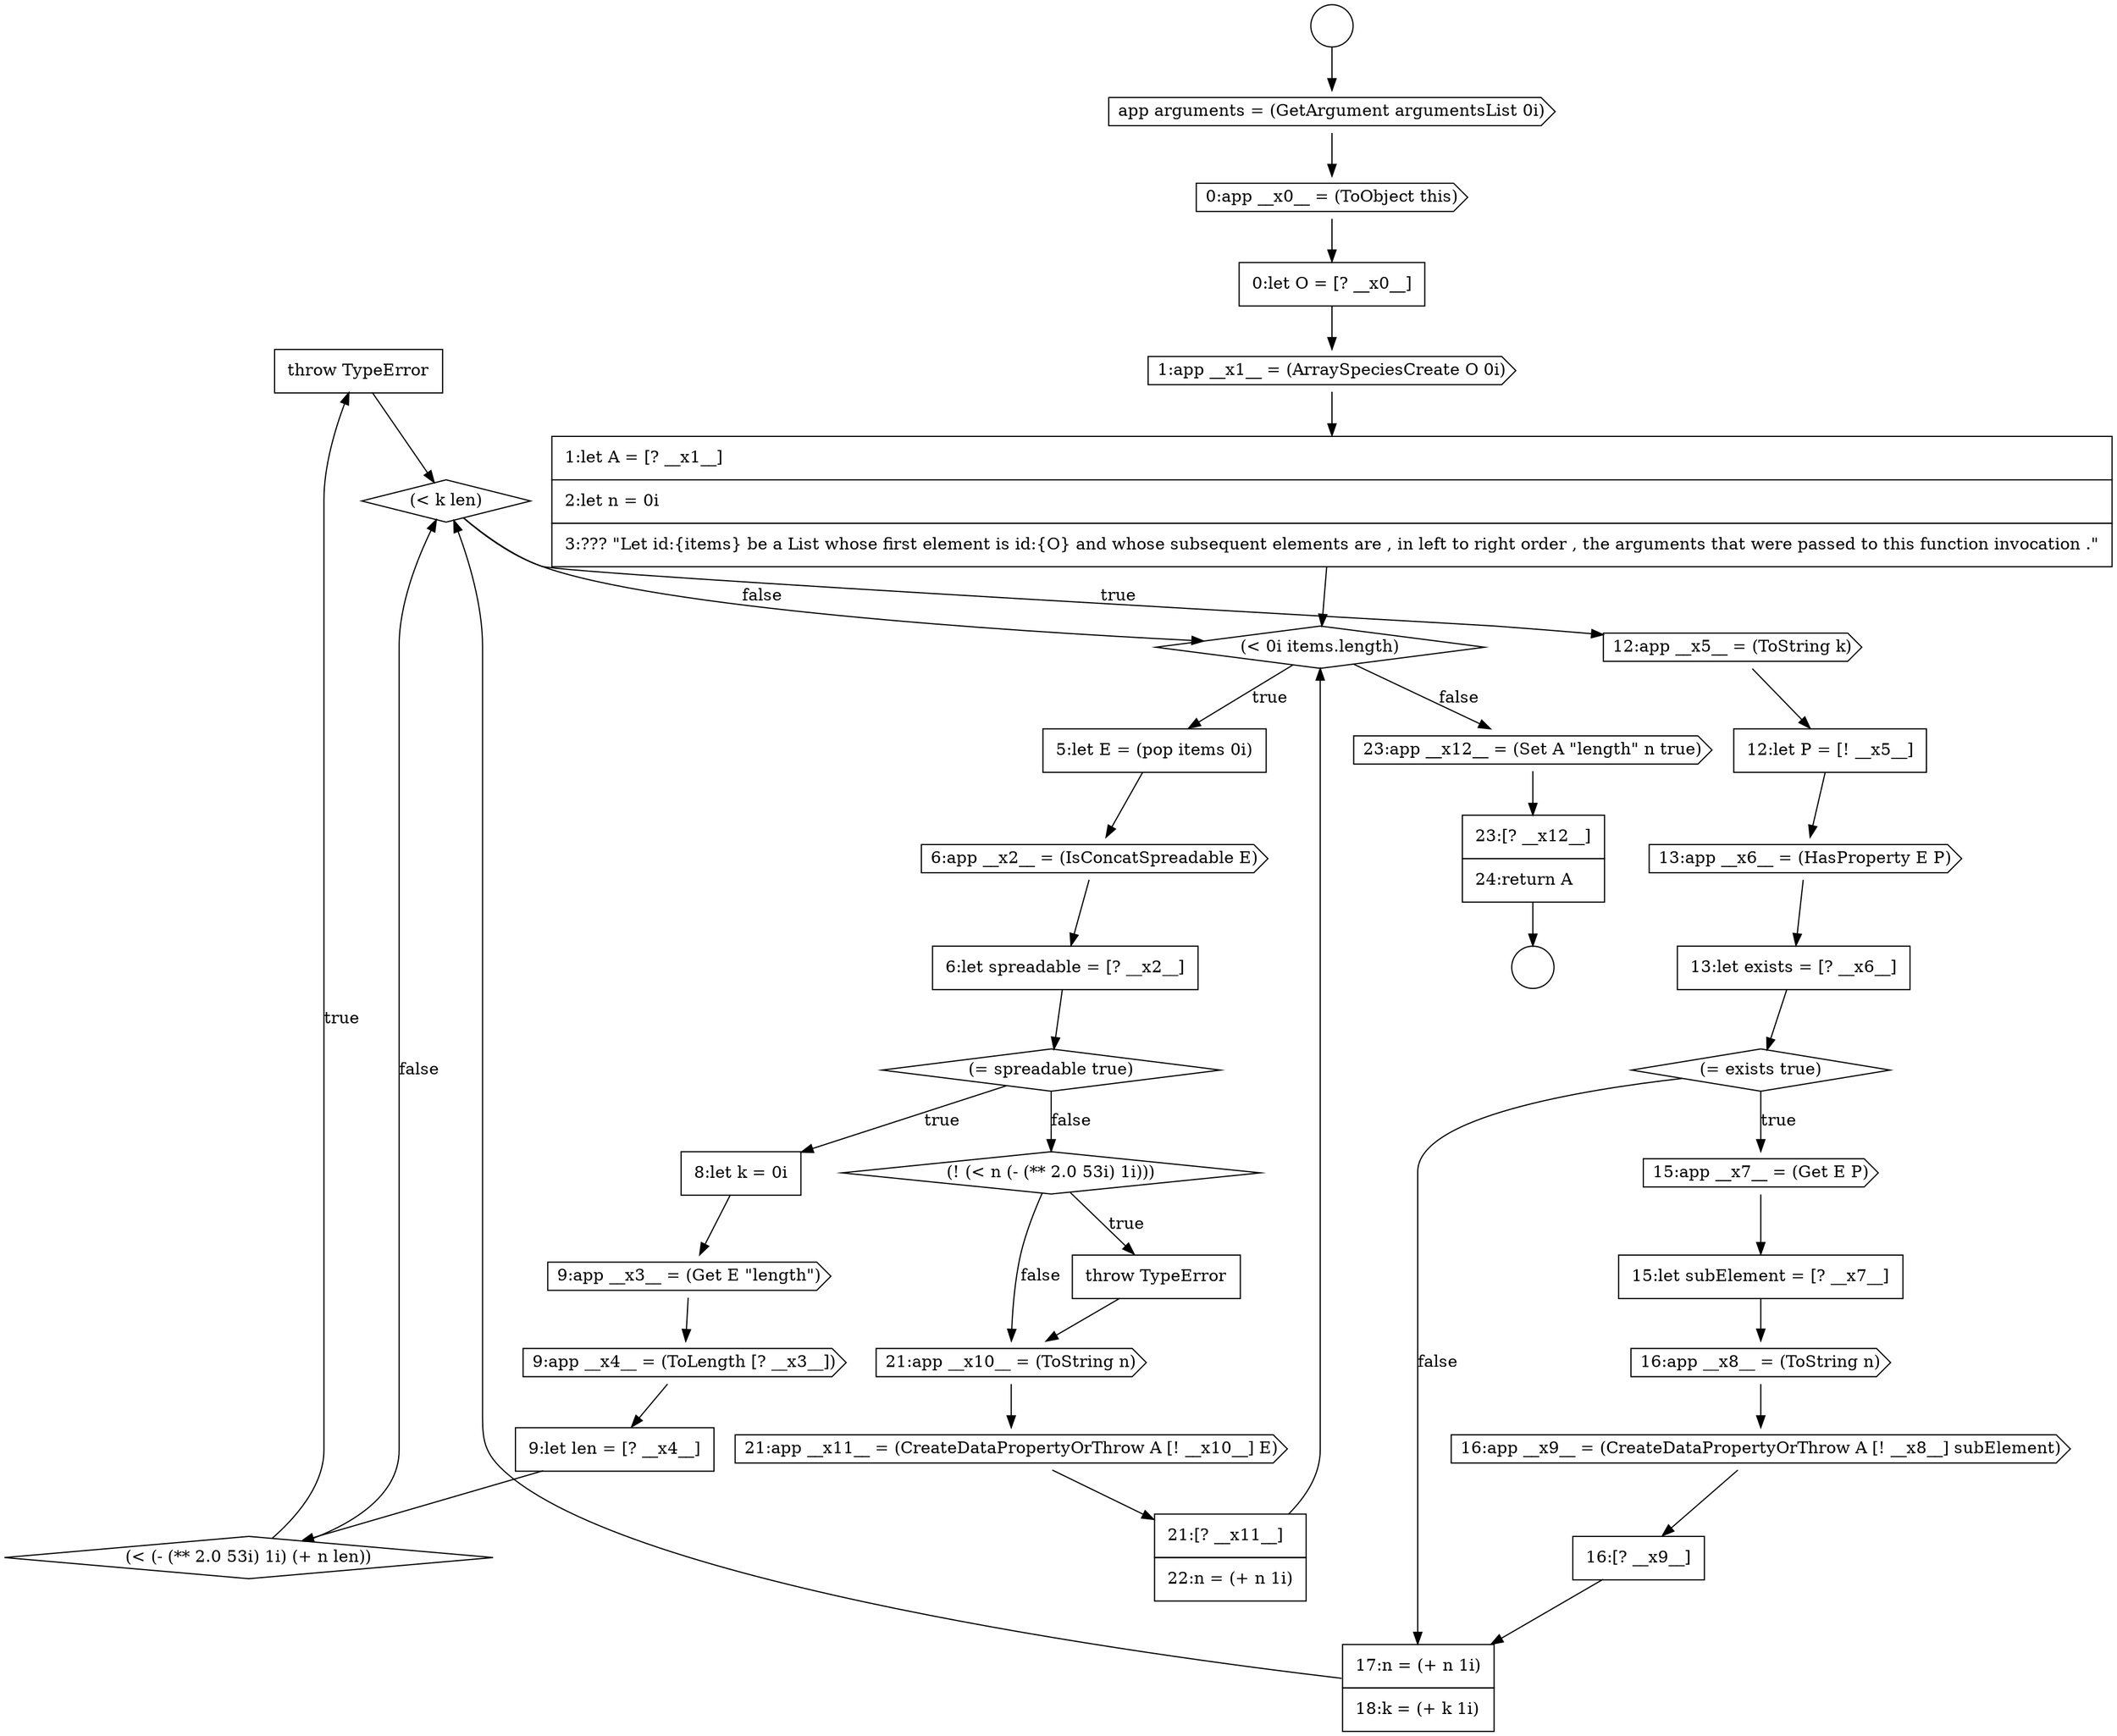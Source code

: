 digraph {
  node14552 [shape=none, margin=0, label=<<font color="black">
    <table border="0" cellborder="1" cellspacing="0" cellpadding="10">
      <tr><td align="left">throw TypeError</td></tr>
    </table>
  </font>> color="black" fillcolor="white" style=filled]
  node14564 [shape=none, margin=0, label=<<font color="black">
    <table border="0" cellborder="1" cellspacing="0" cellpadding="10">
      <tr><td align="left">17:n = (+ n 1i)</td></tr>
      <tr><td align="left">18:k = (+ k 1i)</td></tr>
    </table>
  </font>> color="black" fillcolor="white" style=filled]
  node14547 [shape=none, margin=0, label=<<font color="black">
    <table border="0" cellborder="1" cellspacing="0" cellpadding="10">
      <tr><td align="left">8:let k = 0i</td></tr>
    </table>
  </font>> color="black" fillcolor="white" style=filled]
  node14548 [shape=cds, label=<<font color="black">9:app __x3__ = (Get E &quot;length&quot;)</font>> color="black" fillcolor="white" style=filled]
  node14544 [shape=cds, label=<<font color="black">6:app __x2__ = (IsConcatSpreadable E)</font>> color="black" fillcolor="white" style=filled]
  node14549 [shape=cds, label=<<font color="black">9:app __x4__ = (ToLength [? __x3__])</font>> color="black" fillcolor="white" style=filled]
  node14535 [shape=circle label=" " color="black" fillcolor="white" style=filled]
  node14539 [shape=none, margin=0, label=<<font color="black">
    <table border="0" cellborder="1" cellspacing="0" cellpadding="10">
      <tr><td align="left">0:let O = [? __x0__]</td></tr>
    </table>
  </font>> color="black" fillcolor="white" style=filled]
  node14560 [shape=none, margin=0, label=<<font color="black">
    <table border="0" cellborder="1" cellspacing="0" cellpadding="10">
      <tr><td align="left">15:let subElement = [? __x7__]</td></tr>
    </table>
  </font>> color="black" fillcolor="white" style=filled]
  node14568 [shape=cds, label=<<font color="black">21:app __x11__ = (CreateDataPropertyOrThrow A [! __x10__] E)</font>> color="black" fillcolor="white" style=filled]
  node14570 [shape=cds, label=<<font color="black">23:app __x12__ = (Set A &quot;length&quot; n true)</font>> color="black" fillcolor="white" style=filled]
  node14538 [shape=cds, label=<<font color="black">0:app __x0__ = (ToObject this)</font>> color="black" fillcolor="white" style=filled]
  node14559 [shape=cds, label=<<font color="black">15:app __x7__ = (Get E P)</font>> color="black" fillcolor="white" style=filled]
  node14553 [shape=diamond, label=<<font color="black">(&lt; k len)</font>> color="black" fillcolor="white" style=filled]
  node14542 [shape=diamond, label=<<font color="black">(&lt; 0i items.length)</font>> color="black" fillcolor="white" style=filled]
  node14569 [shape=none, margin=0, label=<<font color="black">
    <table border="0" cellborder="1" cellspacing="0" cellpadding="10">
      <tr><td align="left">21:[? __x11__]</td></tr>
      <tr><td align="left">22:n = (+ n 1i)</td></tr>
    </table>
  </font>> color="black" fillcolor="white" style=filled]
  node14558 [shape=diamond, label=<<font color="black">(= exists true)</font>> color="black" fillcolor="white" style=filled]
  node14537 [shape=cds, label=<<font color="black">app arguments = (GetArgument argumentsList 0i)</font>> color="black" fillcolor="white" style=filled]
  node14541 [shape=none, margin=0, label=<<font color="black">
    <table border="0" cellborder="1" cellspacing="0" cellpadding="10">
      <tr><td align="left">1:let A = [? __x1__]</td></tr>
      <tr><td align="left">2:let n = 0i</td></tr>
      <tr><td align="left">3:??? &quot;Let id:{items} be a List whose first element is id:{O} and whose subsequent elements are , in left to right order , the arguments that were passed to this function invocation .&quot;</td></tr>
    </table>
  </font>> color="black" fillcolor="white" style=filled]
  node14556 [shape=cds, label=<<font color="black">13:app __x6__ = (HasProperty E P)</font>> color="black" fillcolor="white" style=filled]
  node14565 [shape=diamond, label=<<font color="black">(! (&lt; n (- (** 2.0 53i) 1i)))</font>> color="black" fillcolor="white" style=filled]
  node14566 [shape=none, margin=0, label=<<font color="black">
    <table border="0" cellborder="1" cellspacing="0" cellpadding="10">
      <tr><td align="left">throw TypeError</td></tr>
    </table>
  </font>> color="black" fillcolor="white" style=filled]
  node14561 [shape=cds, label=<<font color="black">16:app __x8__ = (ToString n)</font>> color="black" fillcolor="white" style=filled]
  node14540 [shape=cds, label=<<font color="black">1:app __x1__ = (ArraySpeciesCreate O 0i)</font>> color="black" fillcolor="white" style=filled]
  node14555 [shape=none, margin=0, label=<<font color="black">
    <table border="0" cellborder="1" cellspacing="0" cellpadding="10">
      <tr><td align="left">12:let P = [! __x5__]</td></tr>
    </table>
  </font>> color="black" fillcolor="white" style=filled]
  node14562 [shape=cds, label=<<font color="black">16:app __x9__ = (CreateDataPropertyOrThrow A [! __x8__] subElement)</font>> color="black" fillcolor="white" style=filled]
  node14557 [shape=none, margin=0, label=<<font color="black">
    <table border="0" cellborder="1" cellspacing="0" cellpadding="10">
      <tr><td align="left">13:let exists = [? __x6__]</td></tr>
    </table>
  </font>> color="black" fillcolor="white" style=filled]
  node14550 [shape=none, margin=0, label=<<font color="black">
    <table border="0" cellborder="1" cellspacing="0" cellpadding="10">
      <tr><td align="left">9:let len = [? __x4__]</td></tr>
    </table>
  </font>> color="black" fillcolor="white" style=filled]
  node14545 [shape=none, margin=0, label=<<font color="black">
    <table border="0" cellborder="1" cellspacing="0" cellpadding="10">
      <tr><td align="left">6:let spreadable = [? __x2__]</td></tr>
    </table>
  </font>> color="black" fillcolor="white" style=filled]
  node14567 [shape=cds, label=<<font color="black">21:app __x10__ = (ToString n)</font>> color="black" fillcolor="white" style=filled]
  node14554 [shape=cds, label=<<font color="black">12:app __x5__ = (ToString k)</font>> color="black" fillcolor="white" style=filled]
  node14543 [shape=none, margin=0, label=<<font color="black">
    <table border="0" cellborder="1" cellspacing="0" cellpadding="10">
      <tr><td align="left">5:let E = (pop items 0i)</td></tr>
    </table>
  </font>> color="black" fillcolor="white" style=filled]
  node14571 [shape=none, margin=0, label=<<font color="black">
    <table border="0" cellborder="1" cellspacing="0" cellpadding="10">
      <tr><td align="left">23:[? __x12__]</td></tr>
      <tr><td align="left">24:return A</td></tr>
    </table>
  </font>> color="black" fillcolor="white" style=filled]
  node14536 [shape=circle label=" " color="black" fillcolor="white" style=filled]
  node14551 [shape=diamond, label=<<font color="black">(&lt; (- (** 2.0 53i) 1i) (+ n len))</font>> color="black" fillcolor="white" style=filled]
  node14546 [shape=diamond, label=<<font color="black">(= spreadable true)</font>> color="black" fillcolor="white" style=filled]
  node14563 [shape=none, margin=0, label=<<font color="black">
    <table border="0" cellborder="1" cellspacing="0" cellpadding="10">
      <tr><td align="left">16:[? __x9__]</td></tr>
    </table>
  </font>> color="black" fillcolor="white" style=filled]
  node14560 -> node14561 [ color="black"]
  node14559 -> node14560 [ color="black"]
  node14571 -> node14536 [ color="black"]
  node14546 -> node14547 [label=<<font color="black">true</font>> color="black"]
  node14546 -> node14565 [label=<<font color="black">false</font>> color="black"]
  node14543 -> node14544 [ color="black"]
  node14538 -> node14539 [ color="black"]
  node14561 -> node14562 [ color="black"]
  node14553 -> node14554 [label=<<font color="black">true</font>> color="black"]
  node14553 -> node14542 [label=<<font color="black">false</font>> color="black"]
  node14555 -> node14556 [ color="black"]
  node14570 -> node14571 [ color="black"]
  node14567 -> node14568 [ color="black"]
  node14569 -> node14542 [ color="black"]
  node14563 -> node14564 [ color="black"]
  node14552 -> node14553 [ color="black"]
  node14539 -> node14540 [ color="black"]
  node14548 -> node14549 [ color="black"]
  node14557 -> node14558 [ color="black"]
  node14554 -> node14555 [ color="black"]
  node14568 -> node14569 [ color="black"]
  node14550 -> node14551 [ color="black"]
  node14547 -> node14548 [ color="black"]
  node14540 -> node14541 [ color="black"]
  node14537 -> node14538 [ color="black"]
  node14566 -> node14567 [ color="black"]
  node14565 -> node14566 [label=<<font color="black">true</font>> color="black"]
  node14565 -> node14567 [label=<<font color="black">false</font>> color="black"]
  node14535 -> node14537 [ color="black"]
  node14551 -> node14552 [label=<<font color="black">true</font>> color="black"]
  node14551 -> node14553 [label=<<font color="black">false</font>> color="black"]
  node14564 -> node14553 [ color="black"]
  node14542 -> node14543 [label=<<font color="black">true</font>> color="black"]
  node14542 -> node14570 [label=<<font color="black">false</font>> color="black"]
  node14544 -> node14545 [ color="black"]
  node14549 -> node14550 [ color="black"]
  node14562 -> node14563 [ color="black"]
  node14556 -> node14557 [ color="black"]
  node14545 -> node14546 [ color="black"]
  node14558 -> node14559 [label=<<font color="black">true</font>> color="black"]
  node14558 -> node14564 [label=<<font color="black">false</font>> color="black"]
  node14541 -> node14542 [ color="black"]
}
